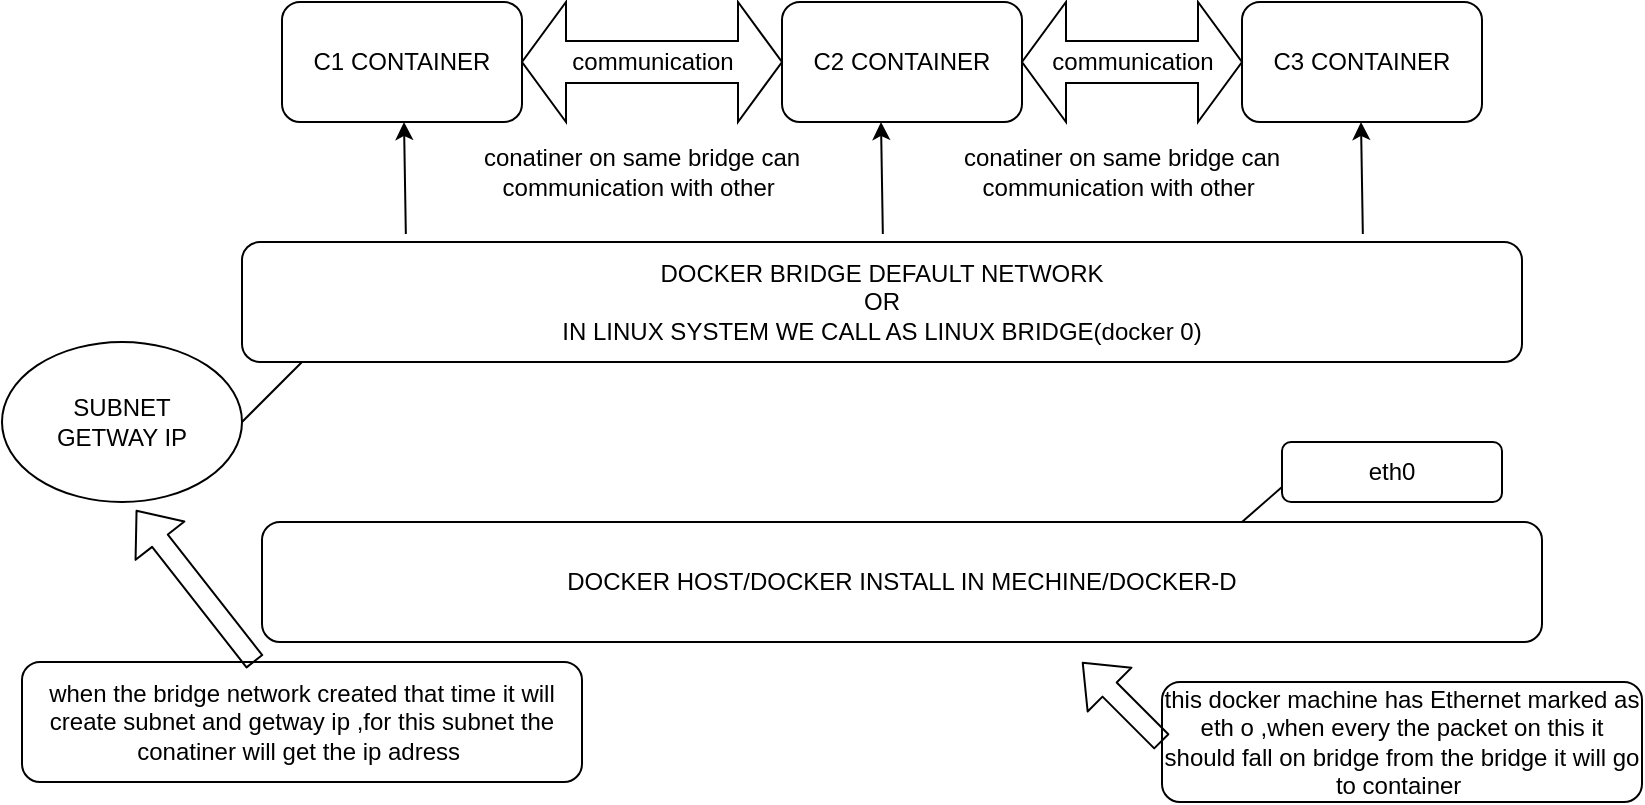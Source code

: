 <mxfile version="14.8.0" type="github">
  <diagram id="K-tn9Yd1LHVPywu1zEuw" name="Page-1">
    <mxGraphModel dx="1108" dy="482" grid="1" gridSize="10" guides="1" tooltips="1" connect="1" arrows="1" fold="1" page="1" pageScale="1" pageWidth="850" pageHeight="1100" math="0" shadow="0">
      <root>
        <mxCell id="0" />
        <mxCell id="1" parent="0" />
        <mxCell id="khuDG4WZJWir9Sge9vWs-1" value="DOCKER HOST/DOCKER INSTALL IN MECHINE/DOCKER-D" style="rounded=1;whiteSpace=wrap;html=1;" vertex="1" parent="1">
          <mxGeometry x="130" y="360" width="640" height="60" as="geometry" />
        </mxCell>
        <mxCell id="khuDG4WZJWir9Sge9vWs-2" value="DOCKER BRIDGE DEFAULT NETWORK&lt;br&gt;OR&lt;br&gt;IN LINUX SYSTEM WE CALL AS LINUX BRIDGE(docker 0)" style="rounded=1;whiteSpace=wrap;html=1;" vertex="1" parent="1">
          <mxGeometry x="120" y="220" width="640" height="60" as="geometry" />
        </mxCell>
        <mxCell id="khuDG4WZJWir9Sge9vWs-3" value="C1 CONTAINER" style="rounded=1;whiteSpace=wrap;html=1;" vertex="1" parent="1">
          <mxGeometry x="140" y="100" width="120" height="60" as="geometry" />
        </mxCell>
        <mxCell id="khuDG4WZJWir9Sge9vWs-5" value="C2 CONTAINER" style="rounded=1;whiteSpace=wrap;html=1;" vertex="1" parent="1">
          <mxGeometry x="390" y="100" width="120" height="60" as="geometry" />
        </mxCell>
        <mxCell id="khuDG4WZJWir9Sge9vWs-6" value="C3 CONTAINER" style="rounded=1;whiteSpace=wrap;html=1;" vertex="1" parent="1">
          <mxGeometry x="620" y="100" width="120" height="60" as="geometry" />
        </mxCell>
        <mxCell id="khuDG4WZJWir9Sge9vWs-7" value="" style="endArrow=classic;html=1;exitX=0.128;exitY=-0.067;exitDx=0;exitDy=0;exitPerimeter=0;" edge="1" parent="1" source="khuDG4WZJWir9Sge9vWs-2">
          <mxGeometry width="50" height="50" relative="1" as="geometry">
            <mxPoint x="201" y="210" as="sourcePoint" />
            <mxPoint x="201" y="160" as="targetPoint" />
          </mxGeometry>
        </mxCell>
        <mxCell id="khuDG4WZJWir9Sge9vWs-9" value="" style="endArrow=classic;html=1;exitX=0.128;exitY=-0.067;exitDx=0;exitDy=0;exitPerimeter=0;" edge="1" parent="1">
          <mxGeometry width="50" height="50" relative="1" as="geometry">
            <mxPoint x="440.42" y="215.98" as="sourcePoint" />
            <mxPoint x="439.5" y="160" as="targetPoint" />
          </mxGeometry>
        </mxCell>
        <mxCell id="khuDG4WZJWir9Sge9vWs-10" value="" style="endArrow=classic;html=1;exitX=0.128;exitY=-0.067;exitDx=0;exitDy=0;exitPerimeter=0;" edge="1" parent="1">
          <mxGeometry width="50" height="50" relative="1" as="geometry">
            <mxPoint x="680.42" y="215.98" as="sourcePoint" />
            <mxPoint x="679.5" y="160" as="targetPoint" />
          </mxGeometry>
        </mxCell>
        <mxCell id="khuDG4WZJWir9Sge9vWs-11" value="SUBNET&lt;br&gt;GETWAY IP" style="ellipse;whiteSpace=wrap;html=1;" vertex="1" parent="1">
          <mxGeometry y="270" width="120" height="80" as="geometry" />
        </mxCell>
        <mxCell id="khuDG4WZJWir9Sge9vWs-12" value="" style="endArrow=none;html=1;" edge="1" parent="1">
          <mxGeometry width="50" height="50" relative="1" as="geometry">
            <mxPoint x="120" y="310" as="sourcePoint" />
            <mxPoint x="150" y="280" as="targetPoint" />
          </mxGeometry>
        </mxCell>
        <mxCell id="khuDG4WZJWir9Sge9vWs-13" value="when the bridge network created that time it will create subnet and getway ip ,for this subnet the conatiner will get the ip adress&amp;nbsp;" style="rounded=1;whiteSpace=wrap;html=1;" vertex="1" parent="1">
          <mxGeometry x="10" y="430" width="280" height="60" as="geometry" />
        </mxCell>
        <mxCell id="khuDG4WZJWir9Sge9vWs-14" value="" style="shape=flexArrow;endArrow=classic;html=1;entryX=0.558;entryY=1.05;entryDx=0;entryDy=0;entryPerimeter=0;" edge="1" parent="1" source="khuDG4WZJWir9Sge9vWs-13" target="khuDG4WZJWir9Sge9vWs-11">
          <mxGeometry width="50" height="50" relative="1" as="geometry">
            <mxPoint x="160" y="340" as="sourcePoint" />
            <mxPoint x="50" y="360" as="targetPoint" />
          </mxGeometry>
        </mxCell>
        <mxCell id="khuDG4WZJWir9Sge9vWs-15" value="eth0" style="rounded=1;whiteSpace=wrap;html=1;" vertex="1" parent="1">
          <mxGeometry x="640" y="320" width="110" height="30" as="geometry" />
        </mxCell>
        <mxCell id="khuDG4WZJWir9Sge9vWs-16" value="" style="endArrow=none;html=1;entryX=0;entryY=0.75;entryDx=0;entryDy=0;" edge="1" parent="1" target="khuDG4WZJWir9Sge9vWs-15">
          <mxGeometry width="50" height="50" relative="1" as="geometry">
            <mxPoint x="620" y="360" as="sourcePoint" />
            <mxPoint x="660" y="320" as="targetPoint" />
          </mxGeometry>
        </mxCell>
        <mxCell id="khuDG4WZJWir9Sge9vWs-17" value="this docker machine has Ethernet marked as eth o ,when every the packet on this it should fall on bridge from the bridge it will go to container&amp;nbsp;" style="rounded=1;whiteSpace=wrap;html=1;" vertex="1" parent="1">
          <mxGeometry x="580" y="440" width="240" height="60" as="geometry" />
        </mxCell>
        <mxCell id="khuDG4WZJWir9Sge9vWs-18" value="" style="shape=flexArrow;endArrow=classic;html=1;exitX=0;exitY=0.5;exitDx=0;exitDy=0;" edge="1" parent="1" source="khuDG4WZJWir9Sge9vWs-17">
          <mxGeometry width="50" height="50" relative="1" as="geometry">
            <mxPoint x="570" y="470" as="sourcePoint" />
            <mxPoint x="540" y="430" as="targetPoint" />
            <Array as="points">
              <mxPoint x="540" y="430" />
            </Array>
          </mxGeometry>
        </mxCell>
        <mxCell id="khuDG4WZJWir9Sge9vWs-19" value="communication" style="html=1;shadow=0;dashed=0;align=center;verticalAlign=middle;shape=mxgraph.arrows2.twoWayArrow;dy=0.65;dx=22;" vertex="1" parent="1">
          <mxGeometry x="260" y="100" width="130" height="60" as="geometry" />
        </mxCell>
        <mxCell id="khuDG4WZJWir9Sge9vWs-20" value="communication" style="html=1;shadow=0;dashed=0;align=center;verticalAlign=middle;shape=mxgraph.arrows2.twoWayArrow;dy=0.65;dx=22;" vertex="1" parent="1">
          <mxGeometry x="510" y="100" width="110" height="60" as="geometry" />
        </mxCell>
        <mxCell id="khuDG4WZJWir9Sge9vWs-21" value="conatiner on same bridge can communication with other&amp;nbsp;" style="text;html=1;strokeColor=none;fillColor=none;align=center;verticalAlign=middle;whiteSpace=wrap;rounded=0;" vertex="1" parent="1">
          <mxGeometry x="210" y="170" width="220" height="30" as="geometry" />
        </mxCell>
        <mxCell id="khuDG4WZJWir9Sge9vWs-22" value="conatiner on same bridge can communication with other&amp;nbsp;" style="text;html=1;strokeColor=none;fillColor=none;align=center;verticalAlign=middle;whiteSpace=wrap;rounded=0;" vertex="1" parent="1">
          <mxGeometry x="450" y="170" width="220" height="30" as="geometry" />
        </mxCell>
      </root>
    </mxGraphModel>
  </diagram>
</mxfile>
